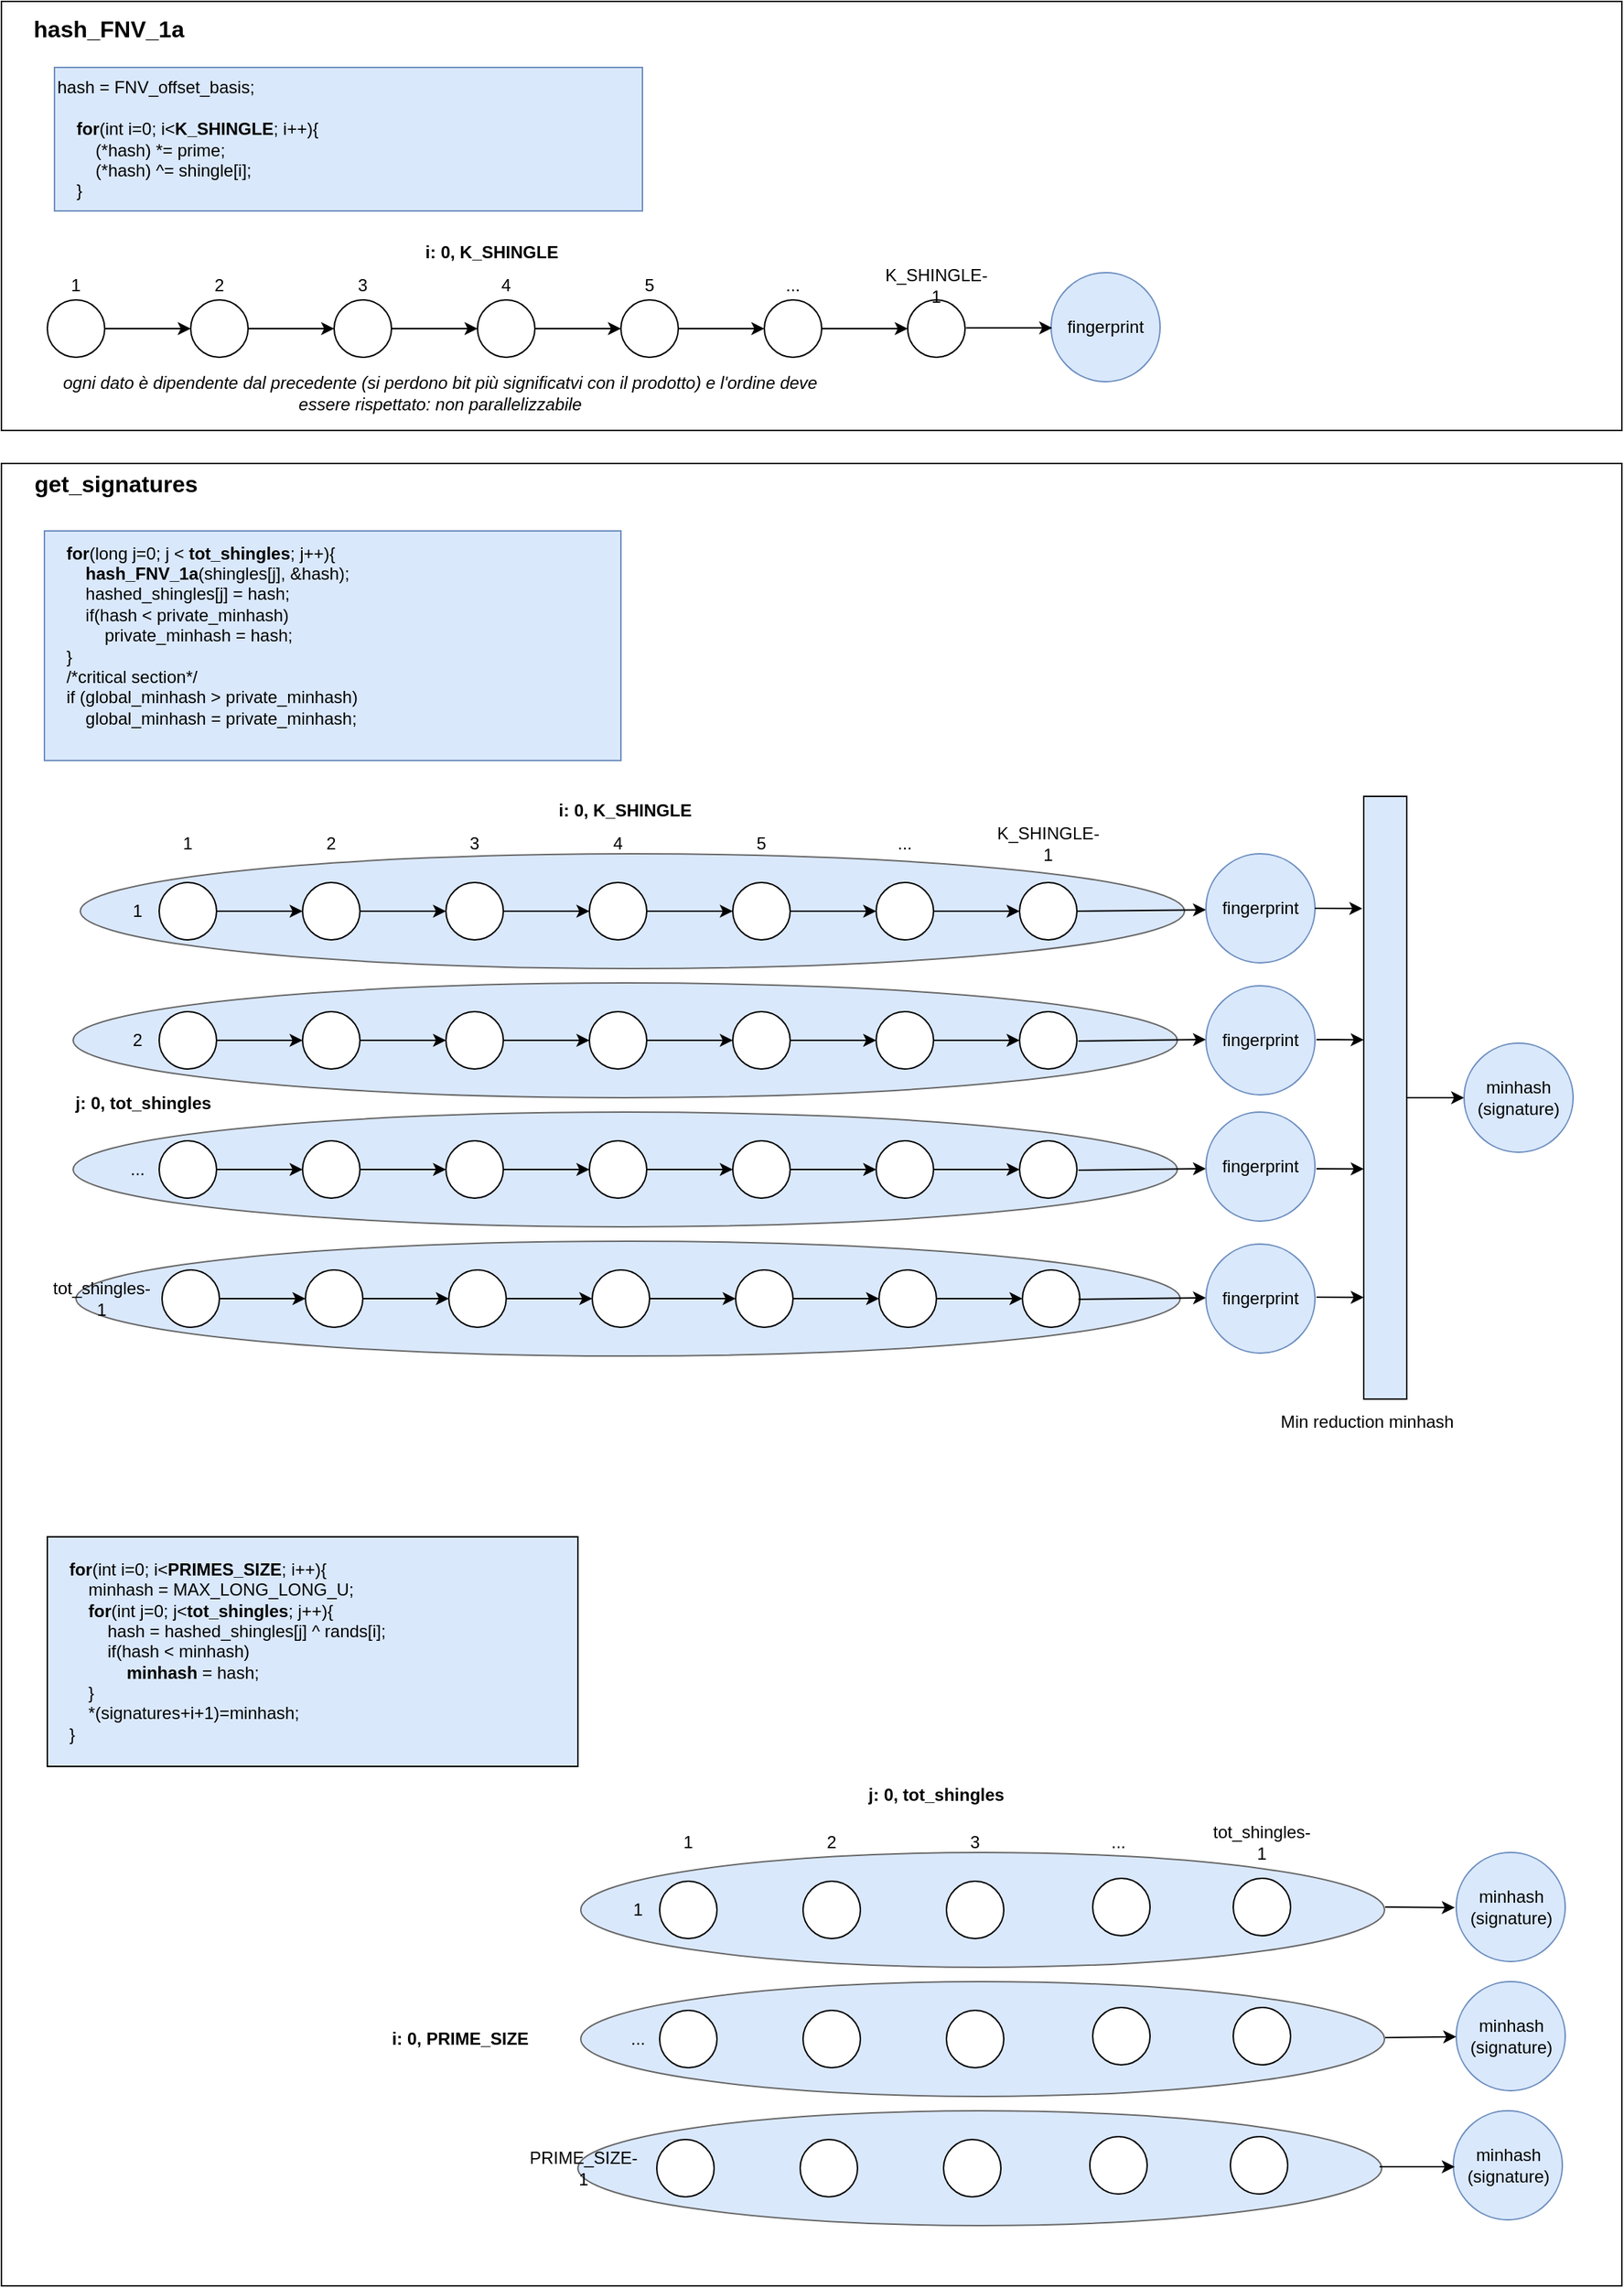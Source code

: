<mxfile version="14.5.3" type="device"><diagram id="6B7_9XVgcYTmuRkZFwly" name="Page-1"><mxGraphModel dx="2370" dy="2027" grid="1" gridSize="10" guides="1" tooltips="1" connect="1" arrows="1" fold="1" page="1" pageScale="1" pageWidth="1169" pageHeight="827" math="0" shadow="0"><root><mxCell id="0"/><mxCell id="1" parent="0"/><mxCell id="zUakL1ykd0eLDqdjz8oe-7" value="" style="ellipse;whiteSpace=wrap;html=1;aspect=fixed;" parent="1" vertex="1"><mxGeometry x="292" y="-282" width="40" height="40" as="geometry"/></mxCell><mxCell id="zUakL1ykd0eLDqdjz8oe-8" value="" style="ellipse;whiteSpace=wrap;html=1;aspect=fixed;" parent="1" vertex="1"><mxGeometry x="192" y="-282" width="40" height="40" as="geometry"/></mxCell><mxCell id="zUakL1ykd0eLDqdjz8oe-9" value="" style="ellipse;whiteSpace=wrap;html=1;aspect=fixed;" parent="1" vertex="1"><mxGeometry x="92" y="-282" width="40" height="40" as="geometry"/></mxCell><mxCell id="zUakL1ykd0eLDqdjz8oe-11" value="" style="endArrow=classic;html=1;exitX=1;exitY=0.5;exitDx=0;exitDy=0;entryX=0;entryY=0.5;entryDx=0;entryDy=0;" parent="1" source="zUakL1ykd0eLDqdjz8oe-9" target="zUakL1ykd0eLDqdjz8oe-8" edge="1"><mxGeometry width="50" height="50" relative="1" as="geometry"><mxPoint x="482" y="-252" as="sourcePoint"/><mxPoint x="532" y="-302" as="targetPoint"/></mxGeometry></mxCell><mxCell id="zUakL1ykd0eLDqdjz8oe-12" value="" style="endArrow=classic;html=1;exitX=1;exitY=0.5;exitDx=0;exitDy=0;entryX=0;entryY=0.5;entryDx=0;entryDy=0;" parent="1" source="zUakL1ykd0eLDqdjz8oe-8" target="zUakL1ykd0eLDqdjz8oe-7" edge="1"><mxGeometry width="50" height="50" relative="1" as="geometry"><mxPoint x="482" y="-252" as="sourcePoint"/><mxPoint x="532" y="-302" as="targetPoint"/></mxGeometry></mxCell><mxCell id="zUakL1ykd0eLDqdjz8oe-13" value="" style="ellipse;whiteSpace=wrap;html=1;aspect=fixed;" parent="1" vertex="1"><mxGeometry x="492" y="-282" width="40" height="40" as="geometry"/></mxCell><mxCell id="zUakL1ykd0eLDqdjz8oe-14" value="" style="ellipse;whiteSpace=wrap;html=1;aspect=fixed;" parent="1" vertex="1"><mxGeometry x="392" y="-282" width="40" height="40" as="geometry"/></mxCell><mxCell id="zUakL1ykd0eLDqdjz8oe-15" value="" style="endArrow=classic;html=1;exitX=1;exitY=0.5;exitDx=0;exitDy=0;entryX=0;entryY=0.5;entryDx=0;entryDy=0;" parent="1" target="zUakL1ykd0eLDqdjz8oe-14" edge="1"><mxGeometry width="50" height="50" relative="1" as="geometry"><mxPoint x="332" y="-262" as="sourcePoint"/><mxPoint x="732" y="-302" as="targetPoint"/></mxGeometry></mxCell><mxCell id="zUakL1ykd0eLDqdjz8oe-16" value="" style="endArrow=classic;html=1;exitX=1;exitY=0.5;exitDx=0;exitDy=0;entryX=0;entryY=0.5;entryDx=0;entryDy=0;" parent="1" source="zUakL1ykd0eLDqdjz8oe-14" target="zUakL1ykd0eLDqdjz8oe-13" edge="1"><mxGeometry width="50" height="50" relative="1" as="geometry"><mxPoint x="682" y="-252" as="sourcePoint"/><mxPoint x="732" y="-302" as="targetPoint"/></mxGeometry></mxCell><mxCell id="zUakL1ykd0eLDqdjz8oe-17" value="" style="ellipse;whiteSpace=wrap;html=1;aspect=fixed;" parent="1" vertex="1"><mxGeometry x="692" y="-282" width="40" height="40" as="geometry"/></mxCell><mxCell id="zUakL1ykd0eLDqdjz8oe-18" value="" style="ellipse;whiteSpace=wrap;html=1;aspect=fixed;" parent="1" vertex="1"><mxGeometry x="592" y="-282" width="40" height="40" as="geometry"/></mxCell><mxCell id="zUakL1ykd0eLDqdjz8oe-19" value="" style="endArrow=classic;html=1;exitX=1;exitY=0.5;exitDx=0;exitDy=0;entryX=0;entryY=0.5;entryDx=0;entryDy=0;" parent="1" target="zUakL1ykd0eLDqdjz8oe-18" edge="1"><mxGeometry width="50" height="50" relative="1" as="geometry"><mxPoint x="532" y="-262" as="sourcePoint"/><mxPoint x="932" y="-302" as="targetPoint"/></mxGeometry></mxCell><mxCell id="zUakL1ykd0eLDqdjz8oe-20" value="" style="endArrow=classic;html=1;exitX=1;exitY=0.5;exitDx=0;exitDy=0;entryX=0;entryY=0.5;entryDx=0;entryDy=0;" parent="1" source="zUakL1ykd0eLDqdjz8oe-18" target="zUakL1ykd0eLDqdjz8oe-17" edge="1"><mxGeometry width="50" height="50" relative="1" as="geometry"><mxPoint x="882" y="-252" as="sourcePoint"/><mxPoint x="932" y="-302" as="targetPoint"/></mxGeometry></mxCell><mxCell id="zUakL1ykd0eLDqdjz8oe-21" value="i: 0, K_SHINGLE" style="text;html=1;strokeColor=none;fillColor=none;align=center;verticalAlign=middle;whiteSpace=wrap;rounded=0;fontStyle=1" parent="1" vertex="1"><mxGeometry x="312" y="-325" width="180" height="20" as="geometry"/></mxCell><mxCell id="zUakL1ykd0eLDqdjz8oe-22" value="1" style="text;html=1;strokeColor=none;fillColor=none;align=center;verticalAlign=middle;whiteSpace=wrap;rounded=0;" parent="1" vertex="1"><mxGeometry x="92" y="-302" width="40" height="20" as="geometry"/></mxCell><mxCell id="zUakL1ykd0eLDqdjz8oe-24" value="2" style="text;html=1;strokeColor=none;fillColor=none;align=center;verticalAlign=middle;whiteSpace=wrap;rounded=0;" parent="1" vertex="1"><mxGeometry x="192" y="-302" width="40" height="20" as="geometry"/></mxCell><mxCell id="zUakL1ykd0eLDqdjz8oe-25" value="3" style="text;html=1;strokeColor=none;fillColor=none;align=center;verticalAlign=middle;whiteSpace=wrap;rounded=0;" parent="1" vertex="1"><mxGeometry x="292" y="-302" width="40" height="20" as="geometry"/></mxCell><mxCell id="zUakL1ykd0eLDqdjz8oe-26" value="4" style="text;html=1;strokeColor=none;fillColor=none;align=center;verticalAlign=middle;whiteSpace=wrap;rounded=0;" parent="1" vertex="1"><mxGeometry x="392" y="-302" width="40" height="20" as="geometry"/></mxCell><mxCell id="zUakL1ykd0eLDqdjz8oe-27" value="5" style="text;html=1;strokeColor=none;fillColor=none;align=center;verticalAlign=middle;whiteSpace=wrap;rounded=0;" parent="1" vertex="1"><mxGeometry x="492" y="-302" width="40" height="20" as="geometry"/></mxCell><mxCell id="zUakL1ykd0eLDqdjz8oe-28" value="..." style="text;html=1;strokeColor=none;fillColor=none;align=center;verticalAlign=middle;whiteSpace=wrap;rounded=0;" parent="1" vertex="1"><mxGeometry x="592" y="-302" width="40" height="20" as="geometry"/></mxCell><mxCell id="zUakL1ykd0eLDqdjz8oe-29" value="K_SHINGLE-1" style="text;html=1;strokeColor=none;fillColor=none;align=center;verticalAlign=middle;whiteSpace=wrap;rounded=0;" parent="1" vertex="1"><mxGeometry x="692" y="-302" width="40" height="20" as="geometry"/></mxCell><mxCell id="zUakL1ykd0eLDqdjz8oe-31" value="&lt;font style=&quot;font-size: 16px;&quot;&gt;&lt;b style=&quot;font-size: 16px;&quot;&gt;hash_FNV_1a&lt;/b&gt;&lt;/font&gt;" style="text;html=1;strokeColor=none;fillColor=none;align=center;verticalAlign=middle;whiteSpace=wrap;rounded=0;fontSize=16;" parent="1" vertex="1"><mxGeometry x="115" y="-481" width="40" height="20" as="geometry"/></mxCell><mxCell id="zUakL1ykd0eLDqdjz8oe-32" value="&lt;div align=&quot;left&quot;&gt;hash = FNV_offset_basis;&lt;br&gt;&lt;/div&gt;&lt;div align=&quot;left&quot;&gt;&lt;br&gt;&lt;/div&gt;&lt;div align=&quot;left&quot;&gt;&amp;nbsp;&amp;nbsp;&amp;nbsp; &lt;b&gt;for&lt;/b&gt;(int i=0; i&amp;lt;&lt;b&gt;K_SHINGLE&lt;/b&gt;; i++){&lt;br&gt;&amp;nbsp;&amp;nbsp;&amp;nbsp;&amp;nbsp;&amp;nbsp;&amp;nbsp;&amp;nbsp; (*hash) *= prime;&lt;br&gt;&amp;nbsp;&amp;nbsp;&amp;nbsp;&amp;nbsp;&amp;nbsp;&amp;nbsp;&amp;nbsp; (*hash) ^= shingle[i];&lt;br&gt;&amp;nbsp;&amp;nbsp;&amp;nbsp; }&lt;/div&gt;" style="rounded=0;whiteSpace=wrap;html=1;align=left;fillColor=#dae8fc;strokeColor=#6c8ebf;" parent="1" vertex="1"><mxGeometry x="97" y="-444" width="410" height="100" as="geometry"/></mxCell><mxCell id="zUakL1ykd0eLDqdjz8oe-35" value="&lt;i&gt;ogni dato è dipendente dal precedente (si perdono bit più significatvi con il prodotto) e l'ordine deve essere rispettato: non parallelizzabile&lt;/i&gt;" style="text;html=1;strokeColor=none;fillColor=none;align=center;verticalAlign=middle;whiteSpace=wrap;rounded=0;" parent="1" vertex="1"><mxGeometry x="102" y="-224" width="528" height="14" as="geometry"/></mxCell><mxCell id="zUakL1ykd0eLDqdjz8oe-36" value="&lt;div&gt;&amp;nbsp;&amp;nbsp;&amp;nbsp; &lt;b&gt;for&lt;/b&gt;(long j=0; j &amp;lt; &lt;b&gt;tot_shingles&lt;/b&gt;; j++){&lt;br&gt;&amp;nbsp;&amp;nbsp;&amp;nbsp;&amp;nbsp;&amp;nbsp;&amp;nbsp;&amp;nbsp; &lt;b&gt;hash_FNV_1a&lt;/b&gt;(shingles[j], &amp;amp;hash);&lt;br&gt;&amp;nbsp;&amp;nbsp;&amp;nbsp;&amp;nbsp;&amp;nbsp;&amp;nbsp;&amp;nbsp; hashed_shingles[j] = hash;&lt;br&gt;&amp;nbsp;&amp;nbsp;&amp;nbsp;&amp;nbsp;&amp;nbsp;&amp;nbsp;&amp;nbsp; if(hash &amp;lt; private_minhash)&lt;br&gt;&amp;nbsp;&amp;nbsp;&amp;nbsp;&amp;nbsp;&amp;nbsp;&amp;nbsp;&amp;nbsp;&amp;nbsp;&amp;nbsp;&amp;nbsp;&amp;nbsp; private_minhash = hash;&lt;br&gt;&amp;nbsp;&amp;nbsp;&amp;nbsp; }&lt;br&gt;&amp;nbsp;&amp;nbsp;&amp;nbsp; /*critical section*/&lt;br&gt;&lt;/div&gt;&lt;div&gt;&amp;nbsp;&amp;nbsp;&amp;nbsp; if (global_minhash &amp;gt; private_minhash)&lt;br&gt;&amp;nbsp;&amp;nbsp;&amp;nbsp;&amp;nbsp;&amp;nbsp;&amp;nbsp;&amp;nbsp; global_minhash = private_minhash;&lt;/div&gt;&lt;div&gt;&lt;br&gt;&lt;/div&gt;" style="rounded=0;whiteSpace=wrap;html=1;align=left;fillColor=#dae8fc;strokeColor=#6c8ebf;" parent="1" vertex="1"><mxGeometry x="90" y="-121" width="402" height="160" as="geometry"/></mxCell><mxCell id="zUakL1ykd0eLDqdjz8oe-50" value="i: 0, K_SHINGLE" style="text;html=1;strokeColor=none;fillColor=none;align=center;verticalAlign=middle;whiteSpace=wrap;rounded=0;fontStyle=1" parent="1" vertex="1"><mxGeometry x="405" y="64" width="180" height="20" as="geometry"/></mxCell><mxCell id="zUakL1ykd0eLDqdjz8oe-51" value="1" style="text;html=1;strokeColor=none;fillColor=none;align=center;verticalAlign=middle;whiteSpace=wrap;rounded=0;" parent="1" vertex="1"><mxGeometry x="170" y="87" width="40" height="20" as="geometry"/></mxCell><mxCell id="zUakL1ykd0eLDqdjz8oe-52" value="2" style="text;html=1;strokeColor=none;fillColor=none;align=center;verticalAlign=middle;whiteSpace=wrap;rounded=0;" parent="1" vertex="1"><mxGeometry x="270" y="87" width="40" height="20" as="geometry"/></mxCell><mxCell id="zUakL1ykd0eLDqdjz8oe-53" value="3" style="text;html=1;strokeColor=none;fillColor=none;align=center;verticalAlign=middle;whiteSpace=wrap;rounded=0;" parent="1" vertex="1"><mxGeometry x="370" y="87" width="40" height="20" as="geometry"/></mxCell><mxCell id="zUakL1ykd0eLDqdjz8oe-54" value="4" style="text;html=1;strokeColor=none;fillColor=none;align=center;verticalAlign=middle;whiteSpace=wrap;rounded=0;" parent="1" vertex="1"><mxGeometry x="470" y="87" width="40" height="20" as="geometry"/></mxCell><mxCell id="zUakL1ykd0eLDqdjz8oe-55" value="5" style="text;html=1;strokeColor=none;fillColor=none;align=center;verticalAlign=middle;whiteSpace=wrap;rounded=0;" parent="1" vertex="1"><mxGeometry x="570" y="87" width="40" height="20" as="geometry"/></mxCell><mxCell id="zUakL1ykd0eLDqdjz8oe-56" value="..." style="text;html=1;strokeColor=none;fillColor=none;align=center;verticalAlign=middle;whiteSpace=wrap;rounded=0;" parent="1" vertex="1"><mxGeometry x="670" y="87" width="40" height="20" as="geometry"/></mxCell><mxCell id="zUakL1ykd0eLDqdjz8oe-57" value="K_SHINGLE-1" style="text;html=1;strokeColor=none;fillColor=none;align=center;verticalAlign=middle;whiteSpace=wrap;rounded=0;" parent="1" vertex="1"><mxGeometry x="770" y="87" width="40" height="20" as="geometry"/></mxCell><mxCell id="zUakL1ykd0eLDqdjz8oe-103" value="" style="ellipse;whiteSpace=wrap;html=1;align=left;strokeColor=#666666;fontColor=#333333;fillColor=#DAE8FC;" parent="1" vertex="1"><mxGeometry x="110" y="194" width="770" height="80" as="geometry"/></mxCell><mxCell id="zUakL1ykd0eLDqdjz8oe-104" value="2" style="text;html=1;strokeColor=none;fillColor=none;align=center;verticalAlign=middle;whiteSpace=wrap;rounded=0;" parent="1" vertex="1"><mxGeometry x="135" y="224" width="40" height="20" as="geometry"/></mxCell><mxCell id="zUakL1ykd0eLDqdjz8oe-105" value="" style="ellipse;whiteSpace=wrap;html=1;aspect=fixed;" parent="1" vertex="1"><mxGeometry x="370" y="214" width="40" height="40" as="geometry"/></mxCell><mxCell id="zUakL1ykd0eLDqdjz8oe-106" value="" style="ellipse;whiteSpace=wrap;html=1;aspect=fixed;" parent="1" vertex="1"><mxGeometry x="270" y="214" width="40" height="40" as="geometry"/></mxCell><mxCell id="zUakL1ykd0eLDqdjz8oe-107" value="" style="ellipse;whiteSpace=wrap;html=1;aspect=fixed;" parent="1" vertex="1"><mxGeometry x="170" y="214" width="40" height="40" as="geometry"/></mxCell><mxCell id="zUakL1ykd0eLDqdjz8oe-108" value="" style="endArrow=classic;html=1;exitX=1;exitY=0.5;exitDx=0;exitDy=0;entryX=0;entryY=0.5;entryDx=0;entryDy=0;" parent="1" source="zUakL1ykd0eLDqdjz8oe-107" target="zUakL1ykd0eLDqdjz8oe-106" edge="1"><mxGeometry width="50" height="50" relative="1" as="geometry"><mxPoint x="560" y="244" as="sourcePoint"/><mxPoint x="610" y="194" as="targetPoint"/></mxGeometry></mxCell><mxCell id="zUakL1ykd0eLDqdjz8oe-109" value="" style="endArrow=classic;html=1;exitX=1;exitY=0.5;exitDx=0;exitDy=0;entryX=0;entryY=0.5;entryDx=0;entryDy=0;" parent="1" source="zUakL1ykd0eLDqdjz8oe-106" target="zUakL1ykd0eLDqdjz8oe-105" edge="1"><mxGeometry width="50" height="50" relative="1" as="geometry"><mxPoint x="560" y="244" as="sourcePoint"/><mxPoint x="610" y="194" as="targetPoint"/></mxGeometry></mxCell><mxCell id="zUakL1ykd0eLDqdjz8oe-110" value="" style="ellipse;whiteSpace=wrap;html=1;aspect=fixed;" parent="1" vertex="1"><mxGeometry x="570" y="214" width="40" height="40" as="geometry"/></mxCell><mxCell id="zUakL1ykd0eLDqdjz8oe-111" value="" style="ellipse;whiteSpace=wrap;html=1;aspect=fixed;" parent="1" vertex="1"><mxGeometry x="470" y="214" width="40" height="40" as="geometry"/></mxCell><mxCell id="zUakL1ykd0eLDqdjz8oe-112" value="" style="endArrow=classic;html=1;exitX=1;exitY=0.5;exitDx=0;exitDy=0;entryX=0;entryY=0.5;entryDx=0;entryDy=0;" parent="1" target="zUakL1ykd0eLDqdjz8oe-111" edge="1"><mxGeometry width="50" height="50" relative="1" as="geometry"><mxPoint x="410" y="234" as="sourcePoint"/><mxPoint x="810" y="194" as="targetPoint"/></mxGeometry></mxCell><mxCell id="zUakL1ykd0eLDqdjz8oe-113" value="" style="endArrow=classic;html=1;exitX=1;exitY=0.5;exitDx=0;exitDy=0;entryX=0;entryY=0.5;entryDx=0;entryDy=0;" parent="1" source="zUakL1ykd0eLDqdjz8oe-111" target="zUakL1ykd0eLDqdjz8oe-110" edge="1"><mxGeometry width="50" height="50" relative="1" as="geometry"><mxPoint x="760" y="244" as="sourcePoint"/><mxPoint x="810" y="194" as="targetPoint"/></mxGeometry></mxCell><mxCell id="zUakL1ykd0eLDqdjz8oe-114" value="" style="ellipse;whiteSpace=wrap;html=1;aspect=fixed;" parent="1" vertex="1"><mxGeometry x="770" y="214" width="40" height="40" as="geometry"/></mxCell><mxCell id="zUakL1ykd0eLDqdjz8oe-115" value="" style="ellipse;whiteSpace=wrap;html=1;aspect=fixed;" parent="1" vertex="1"><mxGeometry x="670" y="214" width="40" height="40" as="geometry"/></mxCell><mxCell id="zUakL1ykd0eLDqdjz8oe-116" value="" style="endArrow=classic;html=1;exitX=1;exitY=0.5;exitDx=0;exitDy=0;entryX=0;entryY=0.5;entryDx=0;entryDy=0;" parent="1" target="zUakL1ykd0eLDqdjz8oe-115" edge="1"><mxGeometry width="50" height="50" relative="1" as="geometry"><mxPoint x="610" y="234" as="sourcePoint"/><mxPoint x="1010" y="194" as="targetPoint"/></mxGeometry></mxCell><mxCell id="zUakL1ykd0eLDqdjz8oe-117" value="" style="endArrow=classic;html=1;exitX=1;exitY=0.5;exitDx=0;exitDy=0;entryX=0;entryY=0.5;entryDx=0;entryDy=0;" parent="1" source="zUakL1ykd0eLDqdjz8oe-115" target="zUakL1ykd0eLDqdjz8oe-114" edge="1"><mxGeometry width="50" height="50" relative="1" as="geometry"><mxPoint x="960" y="244" as="sourcePoint"/><mxPoint x="1010" y="194" as="targetPoint"/></mxGeometry></mxCell><mxCell id="zUakL1ykd0eLDqdjz8oe-118" value="" style="ellipse;whiteSpace=wrap;html=1;align=left;strokeColor=#666666;fontColor=#333333;fillColor=#DAE8FC;" parent="1" vertex="1"><mxGeometry x="115" y="104" width="770" height="80" as="geometry"/></mxCell><mxCell id="zUakL1ykd0eLDqdjz8oe-119" value="1" style="text;html=1;strokeColor=none;fillColor=none;align=center;verticalAlign=middle;whiteSpace=wrap;rounded=0;" parent="1" vertex="1"><mxGeometry x="135" y="134" width="40" height="20" as="geometry"/></mxCell><mxCell id="zUakL1ykd0eLDqdjz8oe-120" value="" style="ellipse;whiteSpace=wrap;html=1;aspect=fixed;" parent="1" vertex="1"><mxGeometry x="370" y="124" width="40" height="40" as="geometry"/></mxCell><mxCell id="zUakL1ykd0eLDqdjz8oe-121" value="" style="ellipse;whiteSpace=wrap;html=1;aspect=fixed;" parent="1" vertex="1"><mxGeometry x="270" y="124" width="40" height="40" as="geometry"/></mxCell><mxCell id="zUakL1ykd0eLDqdjz8oe-122" value="" style="ellipse;whiteSpace=wrap;html=1;aspect=fixed;" parent="1" vertex="1"><mxGeometry x="170" y="124" width="40" height="40" as="geometry"/></mxCell><mxCell id="zUakL1ykd0eLDqdjz8oe-123" value="" style="endArrow=classic;html=1;exitX=1;exitY=0.5;exitDx=0;exitDy=0;entryX=0;entryY=0.5;entryDx=0;entryDy=0;" parent="1" source="zUakL1ykd0eLDqdjz8oe-122" target="zUakL1ykd0eLDqdjz8oe-121" edge="1"><mxGeometry width="50" height="50" relative="1" as="geometry"><mxPoint x="560" y="154" as="sourcePoint"/><mxPoint x="610" y="104" as="targetPoint"/></mxGeometry></mxCell><mxCell id="zUakL1ykd0eLDqdjz8oe-124" value="" style="endArrow=classic;html=1;exitX=1;exitY=0.5;exitDx=0;exitDy=0;entryX=0;entryY=0.5;entryDx=0;entryDy=0;" parent="1" source="zUakL1ykd0eLDqdjz8oe-121" target="zUakL1ykd0eLDqdjz8oe-120" edge="1"><mxGeometry width="50" height="50" relative="1" as="geometry"><mxPoint x="560" y="154" as="sourcePoint"/><mxPoint x="610" y="104" as="targetPoint"/></mxGeometry></mxCell><mxCell id="zUakL1ykd0eLDqdjz8oe-125" value="" style="ellipse;whiteSpace=wrap;html=1;aspect=fixed;" parent="1" vertex="1"><mxGeometry x="570" y="124" width="40" height="40" as="geometry"/></mxCell><mxCell id="zUakL1ykd0eLDqdjz8oe-126" value="" style="ellipse;whiteSpace=wrap;html=1;aspect=fixed;" parent="1" vertex="1"><mxGeometry x="470" y="124" width="40" height="40" as="geometry"/></mxCell><mxCell id="zUakL1ykd0eLDqdjz8oe-127" value="" style="endArrow=classic;html=1;exitX=1;exitY=0.5;exitDx=0;exitDy=0;entryX=0;entryY=0.5;entryDx=0;entryDy=0;" parent="1" target="zUakL1ykd0eLDqdjz8oe-126" edge="1"><mxGeometry width="50" height="50" relative="1" as="geometry"><mxPoint x="410" y="144" as="sourcePoint"/><mxPoint x="810" y="104" as="targetPoint"/></mxGeometry></mxCell><mxCell id="zUakL1ykd0eLDqdjz8oe-128" value="" style="endArrow=classic;html=1;exitX=1;exitY=0.5;exitDx=0;exitDy=0;entryX=0;entryY=0.5;entryDx=0;entryDy=0;" parent="1" source="zUakL1ykd0eLDqdjz8oe-126" target="zUakL1ykd0eLDqdjz8oe-125" edge="1"><mxGeometry width="50" height="50" relative="1" as="geometry"><mxPoint x="760" y="154" as="sourcePoint"/><mxPoint x="810" y="104" as="targetPoint"/></mxGeometry></mxCell><mxCell id="zUakL1ykd0eLDqdjz8oe-129" value="" style="ellipse;whiteSpace=wrap;html=1;aspect=fixed;" parent="1" vertex="1"><mxGeometry x="770" y="124" width="40" height="40" as="geometry"/></mxCell><mxCell id="zUakL1ykd0eLDqdjz8oe-130" value="" style="ellipse;whiteSpace=wrap;html=1;aspect=fixed;" parent="1" vertex="1"><mxGeometry x="670" y="124" width="40" height="40" as="geometry"/></mxCell><mxCell id="zUakL1ykd0eLDqdjz8oe-131" value="" style="endArrow=classic;html=1;exitX=1;exitY=0.5;exitDx=0;exitDy=0;entryX=0;entryY=0.5;entryDx=0;entryDy=0;" parent="1" target="zUakL1ykd0eLDqdjz8oe-130" edge="1"><mxGeometry width="50" height="50" relative="1" as="geometry"><mxPoint x="610" y="144" as="sourcePoint"/><mxPoint x="1010" y="104" as="targetPoint"/></mxGeometry></mxCell><mxCell id="zUakL1ykd0eLDqdjz8oe-132" value="" style="endArrow=classic;html=1;exitX=1;exitY=0.5;exitDx=0;exitDy=0;entryX=0;entryY=0.5;entryDx=0;entryDy=0;" parent="1" source="zUakL1ykd0eLDqdjz8oe-130" target="zUakL1ykd0eLDqdjz8oe-129" edge="1"><mxGeometry width="50" height="50" relative="1" as="geometry"><mxPoint x="960" y="154" as="sourcePoint"/><mxPoint x="1010" y="104" as="targetPoint"/></mxGeometry></mxCell><mxCell id="zUakL1ykd0eLDqdjz8oe-133" value="" style="ellipse;whiteSpace=wrap;html=1;align=left;strokeColor=#666666;fontColor=#333333;fillColor=#DAE8FC;" parent="1" vertex="1"><mxGeometry x="110" y="284" width="770" height="80" as="geometry"/></mxCell><mxCell id="zUakL1ykd0eLDqdjz8oe-134" value="..." style="text;html=1;strokeColor=none;fillColor=none;align=center;verticalAlign=middle;whiteSpace=wrap;rounded=0;" parent="1" vertex="1"><mxGeometry x="135" y="314" width="40" height="20" as="geometry"/></mxCell><mxCell id="zUakL1ykd0eLDqdjz8oe-135" value="" style="ellipse;whiteSpace=wrap;html=1;aspect=fixed;" parent="1" vertex="1"><mxGeometry x="370" y="304" width="40" height="40" as="geometry"/></mxCell><mxCell id="zUakL1ykd0eLDqdjz8oe-136" value="" style="ellipse;whiteSpace=wrap;html=1;aspect=fixed;" parent="1" vertex="1"><mxGeometry x="270" y="304" width="40" height="40" as="geometry"/></mxCell><mxCell id="zUakL1ykd0eLDqdjz8oe-137" value="" style="ellipse;whiteSpace=wrap;html=1;aspect=fixed;" parent="1" vertex="1"><mxGeometry x="170" y="304" width="40" height="40" as="geometry"/></mxCell><mxCell id="zUakL1ykd0eLDqdjz8oe-138" value="" style="endArrow=classic;html=1;exitX=1;exitY=0.5;exitDx=0;exitDy=0;entryX=0;entryY=0.5;entryDx=0;entryDy=0;" parent="1" source="zUakL1ykd0eLDqdjz8oe-137" target="zUakL1ykd0eLDqdjz8oe-136" edge="1"><mxGeometry width="50" height="50" relative="1" as="geometry"><mxPoint x="560" y="334" as="sourcePoint"/><mxPoint x="610" y="284" as="targetPoint"/></mxGeometry></mxCell><mxCell id="zUakL1ykd0eLDqdjz8oe-139" value="" style="endArrow=classic;html=1;exitX=1;exitY=0.5;exitDx=0;exitDy=0;entryX=0;entryY=0.5;entryDx=0;entryDy=0;" parent="1" source="zUakL1ykd0eLDqdjz8oe-136" target="zUakL1ykd0eLDqdjz8oe-135" edge="1"><mxGeometry width="50" height="50" relative="1" as="geometry"><mxPoint x="560" y="334" as="sourcePoint"/><mxPoint x="610" y="284" as="targetPoint"/></mxGeometry></mxCell><mxCell id="zUakL1ykd0eLDqdjz8oe-140" value="" style="ellipse;whiteSpace=wrap;html=1;aspect=fixed;" parent="1" vertex="1"><mxGeometry x="570" y="304" width="40" height="40" as="geometry"/></mxCell><mxCell id="zUakL1ykd0eLDqdjz8oe-141" value="" style="ellipse;whiteSpace=wrap;html=1;aspect=fixed;" parent="1" vertex="1"><mxGeometry x="470" y="304" width="40" height="40" as="geometry"/></mxCell><mxCell id="zUakL1ykd0eLDqdjz8oe-142" value="" style="endArrow=classic;html=1;exitX=1;exitY=0.5;exitDx=0;exitDy=0;entryX=0;entryY=0.5;entryDx=0;entryDy=0;" parent="1" target="zUakL1ykd0eLDqdjz8oe-141" edge="1"><mxGeometry width="50" height="50" relative="1" as="geometry"><mxPoint x="410" y="324" as="sourcePoint"/><mxPoint x="810" y="284" as="targetPoint"/></mxGeometry></mxCell><mxCell id="zUakL1ykd0eLDqdjz8oe-143" value="" style="endArrow=classic;html=1;exitX=1;exitY=0.5;exitDx=0;exitDy=0;entryX=0;entryY=0.5;entryDx=0;entryDy=0;" parent="1" source="zUakL1ykd0eLDqdjz8oe-141" target="zUakL1ykd0eLDqdjz8oe-140" edge="1"><mxGeometry width="50" height="50" relative="1" as="geometry"><mxPoint x="760" y="334" as="sourcePoint"/><mxPoint x="810" y="284" as="targetPoint"/></mxGeometry></mxCell><mxCell id="zUakL1ykd0eLDqdjz8oe-144" value="" style="ellipse;whiteSpace=wrap;html=1;aspect=fixed;" parent="1" vertex="1"><mxGeometry x="770" y="304" width="40" height="40" as="geometry"/></mxCell><mxCell id="zUakL1ykd0eLDqdjz8oe-145" value="" style="ellipse;whiteSpace=wrap;html=1;aspect=fixed;" parent="1" vertex="1"><mxGeometry x="670" y="304" width="40" height="40" as="geometry"/></mxCell><mxCell id="zUakL1ykd0eLDqdjz8oe-146" value="" style="endArrow=classic;html=1;exitX=1;exitY=0.5;exitDx=0;exitDy=0;entryX=0;entryY=0.5;entryDx=0;entryDy=0;" parent="1" target="zUakL1ykd0eLDqdjz8oe-145" edge="1"><mxGeometry width="50" height="50" relative="1" as="geometry"><mxPoint x="610" y="324" as="sourcePoint"/><mxPoint x="1010" y="284" as="targetPoint"/></mxGeometry></mxCell><mxCell id="zUakL1ykd0eLDqdjz8oe-147" value="" style="endArrow=classic;html=1;exitX=1;exitY=0.5;exitDx=0;exitDy=0;entryX=0;entryY=0.5;entryDx=0;entryDy=0;" parent="1" source="zUakL1ykd0eLDqdjz8oe-145" target="zUakL1ykd0eLDqdjz8oe-144" edge="1"><mxGeometry width="50" height="50" relative="1" as="geometry"><mxPoint x="960" y="334" as="sourcePoint"/><mxPoint x="1010" y="284" as="targetPoint"/></mxGeometry></mxCell><mxCell id="zUakL1ykd0eLDqdjz8oe-148" value="" style="ellipse;whiteSpace=wrap;html=1;align=left;strokeColor=#666666;fontColor=#333333;fillColor=#DAE8FC;" parent="1" vertex="1"><mxGeometry x="112" y="374" width="770" height="80" as="geometry"/></mxCell><mxCell id="zUakL1ykd0eLDqdjz8oe-149" value="tot_shingles-1" style="text;html=1;strokeColor=none;fillColor=none;align=center;verticalAlign=middle;whiteSpace=wrap;rounded=0;" parent="1" vertex="1"><mxGeometry x="110" y="404" width="40" height="20" as="geometry"/></mxCell><mxCell id="zUakL1ykd0eLDqdjz8oe-150" value="" style="ellipse;whiteSpace=wrap;html=1;aspect=fixed;" parent="1" vertex="1"><mxGeometry x="372" y="394" width="40" height="40" as="geometry"/></mxCell><mxCell id="zUakL1ykd0eLDqdjz8oe-151" value="" style="ellipse;whiteSpace=wrap;html=1;aspect=fixed;" parent="1" vertex="1"><mxGeometry x="272" y="394" width="40" height="40" as="geometry"/></mxCell><mxCell id="zUakL1ykd0eLDqdjz8oe-152" value="" style="ellipse;whiteSpace=wrap;html=1;aspect=fixed;" parent="1" vertex="1"><mxGeometry x="172" y="394" width="40" height="40" as="geometry"/></mxCell><mxCell id="zUakL1ykd0eLDqdjz8oe-153" value="" style="endArrow=classic;html=1;exitX=1;exitY=0.5;exitDx=0;exitDy=0;entryX=0;entryY=0.5;entryDx=0;entryDy=0;" parent="1" source="zUakL1ykd0eLDqdjz8oe-152" target="zUakL1ykd0eLDqdjz8oe-151" edge="1"><mxGeometry width="50" height="50" relative="1" as="geometry"><mxPoint x="562" y="424" as="sourcePoint"/><mxPoint x="612" y="374" as="targetPoint"/></mxGeometry></mxCell><mxCell id="zUakL1ykd0eLDqdjz8oe-154" value="" style="endArrow=classic;html=1;exitX=1;exitY=0.5;exitDx=0;exitDy=0;entryX=0;entryY=0.5;entryDx=0;entryDy=0;" parent="1" source="zUakL1ykd0eLDqdjz8oe-151" target="zUakL1ykd0eLDqdjz8oe-150" edge="1"><mxGeometry width="50" height="50" relative="1" as="geometry"><mxPoint x="562" y="424" as="sourcePoint"/><mxPoint x="612" y="374" as="targetPoint"/></mxGeometry></mxCell><mxCell id="zUakL1ykd0eLDqdjz8oe-155" value="" style="ellipse;whiteSpace=wrap;html=1;aspect=fixed;" parent="1" vertex="1"><mxGeometry x="572" y="394" width="40" height="40" as="geometry"/></mxCell><mxCell id="zUakL1ykd0eLDqdjz8oe-156" value="" style="ellipse;whiteSpace=wrap;html=1;aspect=fixed;" parent="1" vertex="1"><mxGeometry x="472" y="394" width="40" height="40" as="geometry"/></mxCell><mxCell id="zUakL1ykd0eLDqdjz8oe-157" value="" style="endArrow=classic;html=1;exitX=1;exitY=0.5;exitDx=0;exitDy=0;entryX=0;entryY=0.5;entryDx=0;entryDy=0;" parent="1" target="zUakL1ykd0eLDqdjz8oe-156" edge="1"><mxGeometry width="50" height="50" relative="1" as="geometry"><mxPoint x="412" y="414" as="sourcePoint"/><mxPoint x="812" y="374" as="targetPoint"/></mxGeometry></mxCell><mxCell id="zUakL1ykd0eLDqdjz8oe-158" value="" style="endArrow=classic;html=1;exitX=1;exitY=0.5;exitDx=0;exitDy=0;entryX=0;entryY=0.5;entryDx=0;entryDy=0;" parent="1" source="zUakL1ykd0eLDqdjz8oe-156" target="zUakL1ykd0eLDqdjz8oe-155" edge="1"><mxGeometry width="50" height="50" relative="1" as="geometry"><mxPoint x="762" y="424" as="sourcePoint"/><mxPoint x="812" y="374" as="targetPoint"/></mxGeometry></mxCell><mxCell id="zUakL1ykd0eLDqdjz8oe-159" value="" style="ellipse;whiteSpace=wrap;html=1;aspect=fixed;" parent="1" vertex="1"><mxGeometry x="772" y="394" width="40" height="40" as="geometry"/></mxCell><mxCell id="zUakL1ykd0eLDqdjz8oe-160" value="" style="ellipse;whiteSpace=wrap;html=1;aspect=fixed;" parent="1" vertex="1"><mxGeometry x="672" y="394" width="40" height="40" as="geometry"/></mxCell><mxCell id="zUakL1ykd0eLDqdjz8oe-161" value="" style="endArrow=classic;html=1;exitX=1;exitY=0.5;exitDx=0;exitDy=0;entryX=0;entryY=0.5;entryDx=0;entryDy=0;" parent="1" target="zUakL1ykd0eLDqdjz8oe-160" edge="1"><mxGeometry width="50" height="50" relative="1" as="geometry"><mxPoint x="612" y="414" as="sourcePoint"/><mxPoint x="1012" y="374" as="targetPoint"/></mxGeometry></mxCell><mxCell id="zUakL1ykd0eLDqdjz8oe-162" value="" style="endArrow=classic;html=1;exitX=1;exitY=0.5;exitDx=0;exitDy=0;entryX=0;entryY=0.5;entryDx=0;entryDy=0;" parent="1" source="zUakL1ykd0eLDqdjz8oe-160" target="zUakL1ykd0eLDqdjz8oe-159" edge="1"><mxGeometry width="50" height="50" relative="1" as="geometry"><mxPoint x="962" y="424" as="sourcePoint"/><mxPoint x="1012" y="374" as="targetPoint"/></mxGeometry></mxCell><mxCell id="zUakL1ykd0eLDqdjz8oe-163" value="" style="rounded=0;whiteSpace=wrap;html=1;fillColor=#DAE8FC;align=left;" parent="1" vertex="1"><mxGeometry x="1010" y="64" width="30" height="420" as="geometry"/></mxCell><mxCell id="zUakL1ykd0eLDqdjz8oe-164" value="Min reduction minhash" style="text;html=1;strokeColor=none;fillColor=none;align=center;verticalAlign=middle;whiteSpace=wrap;rounded=0;" parent="1" vertex="1"><mxGeometry x="940" y="490" width="145" height="20" as="geometry"/></mxCell><mxCell id="zUakL1ykd0eLDqdjz8oe-165" value="" style="endArrow=classic;html=1;exitX=1;exitY=0.5;exitDx=0;exitDy=0;" parent="1" source="zUakL1ykd0eLDqdjz8oe-129" edge="1"><mxGeometry width="50" height="50" relative="1" as="geometry"><mxPoint x="510" y="324" as="sourcePoint"/><mxPoint x="900" y="143" as="targetPoint"/></mxGeometry></mxCell><mxCell id="zUakL1ykd0eLDqdjz8oe-166" value="" style="endArrow=classic;html=1;exitX=1;exitY=0.5;exitDx=0;exitDy=0;entryX=-0.033;entryY=0.164;entryDx=0;entryDy=0;entryPerimeter=0;" parent="1" edge="1"><mxGeometry width="50" height="50" relative="1" as="geometry"><mxPoint x="810.99" y="234.56" as="sourcePoint"/><mxPoint x="900.0" y="233.44" as="targetPoint"/></mxGeometry></mxCell><mxCell id="zUakL1ykd0eLDqdjz8oe-167" value="" style="endArrow=classic;html=1;exitX=1;exitY=0.5;exitDx=0;exitDy=0;entryX=-0.033;entryY=0.164;entryDx=0;entryDy=0;entryPerimeter=0;" parent="1" edge="1"><mxGeometry width="50" height="50" relative="1" as="geometry"><mxPoint x="810.99" y="324.56" as="sourcePoint"/><mxPoint x="900.0" y="323.44" as="targetPoint"/></mxGeometry></mxCell><mxCell id="zUakL1ykd0eLDqdjz8oe-168" value="" style="endArrow=classic;html=1;exitX=1;exitY=0.5;exitDx=0;exitDy=0;entryX=-0.033;entryY=0.164;entryDx=0;entryDy=0;entryPerimeter=0;" parent="1" edge="1"><mxGeometry width="50" height="50" relative="1" as="geometry"><mxPoint x="810.99" y="414.56" as="sourcePoint"/><mxPoint x="900.0" y="413.44" as="targetPoint"/></mxGeometry></mxCell><mxCell id="zUakL1ykd0eLDqdjz8oe-171" value="&lt;font style=&quot;font-size: 16px;&quot;&gt;&lt;b style=&quot;font-size: 16px;&quot;&gt;get_signatures&lt;/b&gt;&lt;/font&gt;" style="text;html=1;strokeColor=none;fillColor=none;align=center;verticalAlign=middle;whiteSpace=wrap;rounded=0;fontSize=16;" parent="1" vertex="1"><mxGeometry x="80" y="-164" width="120" height="20" as="geometry"/></mxCell><mxCell id="zUakL1ykd0eLDqdjz8oe-172" value="&amp;nbsp;&amp;nbsp;&amp;nbsp; &lt;b&gt;for&lt;/b&gt;(int i=0; i&amp;lt;&lt;b&gt;PRIMES_SIZE&lt;/b&gt;; i++){&lt;br&gt;&amp;nbsp;&amp;nbsp;&amp;nbsp;&amp;nbsp;&amp;nbsp;&amp;nbsp;&amp;nbsp; minhash = MAX_LONG_LONG_U;&lt;br&gt;&amp;nbsp;&amp;nbsp;&amp;nbsp;&amp;nbsp;&amp;nbsp;&amp;nbsp;&amp;nbsp; &lt;b&gt;for&lt;/b&gt;(int j=0; j&amp;lt;&lt;b&gt;tot_shingles&lt;/b&gt;; j++){&lt;br&gt;&amp;nbsp;&amp;nbsp;&amp;nbsp;&amp;nbsp;&amp;nbsp;&amp;nbsp;&amp;nbsp;&amp;nbsp;&amp;nbsp;&amp;nbsp;&amp;nbsp; hash = hashed_shingles[j] ^ rands[i];&lt;br&gt;&amp;nbsp;&amp;nbsp;&amp;nbsp;&amp;nbsp;&amp;nbsp;&amp;nbsp;&amp;nbsp;&amp;nbsp;&amp;nbsp;&amp;nbsp;&amp;nbsp; if(hash &amp;lt; minhash)&lt;br&gt;&amp;nbsp;&amp;nbsp;&amp;nbsp;&amp;nbsp;&amp;nbsp;&amp;nbsp;&amp;nbsp;&amp;nbsp;&amp;nbsp;&amp;nbsp;&amp;nbsp;&amp;nbsp;&amp;nbsp;&amp;nbsp;&amp;nbsp; &lt;b&gt;minhash&lt;/b&gt; = hash;&lt;br&gt;&amp;nbsp;&amp;nbsp;&amp;nbsp;&amp;nbsp;&amp;nbsp;&amp;nbsp;&amp;nbsp; }&lt;br&gt;&amp;nbsp;&amp;nbsp;&amp;nbsp;&amp;nbsp;&amp;nbsp;&amp;nbsp;&amp;nbsp; *(signatures+i+1)=minhash;&lt;br&gt;&amp;nbsp;&amp;nbsp;&amp;nbsp; }" style="rounded=0;whiteSpace=wrap;html=1;fillColor=#DAE8FC;align=left;" parent="1" vertex="1"><mxGeometry x="92" y="580" width="370" height="160" as="geometry"/></mxCell><mxCell id="zUakL1ykd0eLDqdjz8oe-176" value="j: 0, tot_shingles" style="text;html=1;strokeColor=none;fillColor=none;align=center;verticalAlign=middle;whiteSpace=wrap;rounded=0;fontStyle=1" parent="1" vertex="1"><mxGeometry x="69" y="268" width="180" height="20" as="geometry"/></mxCell><mxCell id="zUakL1ykd0eLDqdjz8oe-177" value="i: 0, PRIME_SIZE" style="text;html=1;strokeColor=none;fillColor=none;align=center;verticalAlign=middle;whiteSpace=wrap;rounded=0;fontStyle=1" parent="1" vertex="1"><mxGeometry x="290" y="920" width="180" height="20" as="geometry"/></mxCell><mxCell id="zUakL1ykd0eLDqdjz8oe-339" value="fingerprint" style="ellipse;whiteSpace=wrap;html=1;aspect=fixed;fillColor=#dae8fc;strokeColor=#6c8ebf;" parent="1" vertex="1"><mxGeometry x="900" y="196" width="76" height="76" as="geometry"/></mxCell><mxCell id="zUakL1ykd0eLDqdjz8oe-340" value="fingerprint" style="ellipse;whiteSpace=wrap;html=1;aspect=fixed;fillColor=#dae8fc;strokeColor=#6c8ebf;" parent="1" vertex="1"><mxGeometry x="900" y="284" width="76" height="76" as="geometry"/></mxCell><mxCell id="zUakL1ykd0eLDqdjz8oe-341" value="fingerprint" style="ellipse;whiteSpace=wrap;html=1;aspect=fixed;fillColor=#dae8fc;strokeColor=#6c8ebf;" parent="1" vertex="1"><mxGeometry x="900" y="376" width="76" height="76" as="geometry"/></mxCell><mxCell id="zUakL1ykd0eLDqdjz8oe-342" value="fingerprint" style="ellipse;whiteSpace=wrap;html=1;aspect=fixed;fillColor=#dae8fc;strokeColor=#6c8ebf;" parent="1" vertex="1"><mxGeometry x="900" y="104" width="76" height="76" as="geometry"/></mxCell><mxCell id="zUakL1ykd0eLDqdjz8oe-343" value="" style="endArrow=classic;html=1;exitX=1;exitY=0.5;exitDx=0;exitDy=0;entryX=-0.033;entryY=0.186;entryDx=0;entryDy=0;entryPerimeter=0;" parent="1" source="zUakL1ykd0eLDqdjz8oe-342" target="zUakL1ykd0eLDqdjz8oe-163" edge="1"><mxGeometry width="50" height="50" relative="1" as="geometry"><mxPoint x="540" y="420" as="sourcePoint"/><mxPoint x="590" y="370" as="targetPoint"/></mxGeometry></mxCell><mxCell id="zUakL1ykd0eLDqdjz8oe-344" value="" style="endArrow=classic;html=1;exitX=1;exitY=0.5;exitDx=0;exitDy=0;entryX=-0.033;entryY=0.186;entryDx=0;entryDy=0;entryPerimeter=0;" parent="1" edge="1"><mxGeometry width="50" height="50" relative="1" as="geometry"><mxPoint x="976.99" y="233.5" as="sourcePoint"/><mxPoint x="1010.0" y="233.62" as="targetPoint"/><Array as="points"><mxPoint x="980.99" y="233.5"/></Array></mxGeometry></mxCell><mxCell id="zUakL1ykd0eLDqdjz8oe-345" value="" style="endArrow=classic;html=1;exitX=1;exitY=0.5;exitDx=0;exitDy=0;entryX=-0.033;entryY=0.186;entryDx=0;entryDy=0;entryPerimeter=0;" parent="1" edge="1"><mxGeometry width="50" height="50" relative="1" as="geometry"><mxPoint x="976.99" y="323.5" as="sourcePoint"/><mxPoint x="1010.0" y="323.62" as="targetPoint"/></mxGeometry></mxCell><mxCell id="zUakL1ykd0eLDqdjz8oe-346" value="" style="endArrow=classic;html=1;exitX=1;exitY=0.5;exitDx=0;exitDy=0;entryX=-0.033;entryY=0.186;entryDx=0;entryDy=0;entryPerimeter=0;" parent="1" edge="1"><mxGeometry width="50" height="50" relative="1" as="geometry"><mxPoint x="976.99" y="413" as="sourcePoint"/><mxPoint x="1010.0" y="413.12" as="targetPoint"/></mxGeometry></mxCell><mxCell id="zUakL1ykd0eLDqdjz8oe-347" value="" style="endArrow=classic;html=1;entryX=0;entryY=0.5;entryDx=0;entryDy=0;exitX=1;exitY=0.5;exitDx=0;exitDy=0;" parent="1" source="zUakL1ykd0eLDqdjz8oe-163" target="zUakL1ykd0eLDqdjz8oe-348" edge="1"><mxGeometry width="50" height="50" relative="1" as="geometry"><mxPoint x="1050" y="276" as="sourcePoint"/><mxPoint x="1090" y="234" as="targetPoint"/></mxGeometry></mxCell><mxCell id="zUakL1ykd0eLDqdjz8oe-348" value="minhash&lt;br&gt;(signature)" style="ellipse;whiteSpace=wrap;html=1;aspect=fixed;fillColor=#dae8fc;strokeColor=#6c8ebf;" parent="1" vertex="1"><mxGeometry x="1080" y="236" width="76" height="76" as="geometry"/></mxCell><mxCell id="zUakL1ykd0eLDqdjz8oe-354" value="" style="rounded=0;whiteSpace=wrap;html=1;fillColor=none;align=left;" parent="1" vertex="1"><mxGeometry x="60" y="-168" width="1130" height="1270" as="geometry"/></mxCell><mxCell id="zUakL1ykd0eLDqdjz8oe-356" value="" style="rounded=0;whiteSpace=wrap;html=1;fillColor=none;align=left;" parent="1" vertex="1"><mxGeometry x="60" y="-490" width="1130" height="299" as="geometry"/></mxCell><mxCell id="M9jMepEVFuowHcRbgCS2-1" value="fingerprint" style="ellipse;whiteSpace=wrap;html=1;aspect=fixed;fillColor=#dae8fc;strokeColor=#6c8ebf;" parent="1" vertex="1"><mxGeometry x="792" y="-301" width="76" height="76" as="geometry"/></mxCell><mxCell id="M9jMepEVFuowHcRbgCS2-2" value="" style="endArrow=classic;html=1;exitX=1;exitY=0.5;exitDx=0;exitDy=0;entryX=0;entryY=0.5;entryDx=0;entryDy=0;" parent="1" edge="1"><mxGeometry width="50" height="50" relative="1" as="geometry"><mxPoint x="732.75" y="-262.5" as="sourcePoint"/><mxPoint x="792.75" y="-262.5" as="targetPoint"/></mxGeometry></mxCell><mxCell id="fCGiAVwYFVnM5-_BiWeU-53" value="1" style="text;html=1;strokeColor=none;fillColor=none;align=center;verticalAlign=middle;whiteSpace=wrap;rounded=0;" parent="1" vertex="1"><mxGeometry x="519" y="783" width="40" height="20" as="geometry"/></mxCell><mxCell id="fCGiAVwYFVnM5-_BiWeU-54" value="2" style="text;html=1;strokeColor=none;fillColor=none;align=center;verticalAlign=middle;whiteSpace=wrap;rounded=0;" parent="1" vertex="1"><mxGeometry x="619" y="783" width="40" height="20" as="geometry"/></mxCell><mxCell id="fCGiAVwYFVnM5-_BiWeU-55" value="3" style="text;html=1;strokeColor=none;fillColor=none;align=center;verticalAlign=middle;whiteSpace=wrap;rounded=0;" parent="1" vertex="1"><mxGeometry x="719" y="783" width="40" height="20" as="geometry"/></mxCell><mxCell id="fCGiAVwYFVnM5-_BiWeU-56" value="..." style="text;html=1;strokeColor=none;fillColor=none;align=center;verticalAlign=middle;whiteSpace=wrap;rounded=0;" parent="1" vertex="1"><mxGeometry x="819" y="783" width="40" height="20" as="geometry"/></mxCell><mxCell id="fCGiAVwYFVnM5-_BiWeU-57" value="tot_shingles-1" style="text;html=1;strokeColor=none;fillColor=none;align=center;verticalAlign=middle;whiteSpace=wrap;rounded=0;" parent="1" vertex="1"><mxGeometry x="919" y="783" width="40" height="20" as="geometry"/></mxCell><mxCell id="fCGiAVwYFVnM5-_BiWeU-75" value="" style="ellipse;whiteSpace=wrap;html=1;align=left;strokeColor=#666666;fontColor=#333333;fillColor=#DAE8FC;" parent="1" vertex="1"><mxGeometry x="464" y="800" width="560.5" height="80" as="geometry"/></mxCell><mxCell id="fCGiAVwYFVnM5-_BiWeU-76" value="1" style="text;html=1;strokeColor=none;fillColor=none;align=center;verticalAlign=middle;whiteSpace=wrap;rounded=0;" parent="1" vertex="1"><mxGeometry x="484" y="830" width="40" height="20" as="geometry"/></mxCell><mxCell id="fCGiAVwYFVnM5-_BiWeU-77" value="" style="ellipse;whiteSpace=wrap;html=1;aspect=fixed;" parent="1" vertex="1"><mxGeometry x="719" y="820" width="40" height="40" as="geometry"/></mxCell><mxCell id="fCGiAVwYFVnM5-_BiWeU-78" value="" style="ellipse;whiteSpace=wrap;html=1;aspect=fixed;" parent="1" vertex="1"><mxGeometry x="619" y="820" width="40" height="40" as="geometry"/></mxCell><mxCell id="fCGiAVwYFVnM5-_BiWeU-79" value="" style="ellipse;whiteSpace=wrap;html=1;aspect=fixed;" parent="1" vertex="1"><mxGeometry x="519" y="820" width="40" height="40" as="geometry"/></mxCell><mxCell id="fCGiAVwYFVnM5-_BiWeU-86" value="" style="ellipse;whiteSpace=wrap;html=1;aspect=fixed;" parent="1" vertex="1"><mxGeometry x="919" y="818" width="40" height="40" as="geometry"/></mxCell><mxCell id="fCGiAVwYFVnM5-_BiWeU-87" value="" style="ellipse;whiteSpace=wrap;html=1;aspect=fixed;" parent="1" vertex="1"><mxGeometry x="821" y="818" width="40" height="40" as="geometry"/></mxCell><mxCell id="fCGiAVwYFVnM5-_BiWeU-120" value="" style="endArrow=classic;html=1;exitX=1;exitY=0.5;exitDx=0;exitDy=0;" parent="1" source="fCGiAVwYFVnM5-_BiWeU-128" edge="1"><mxGeometry width="50" height="50" relative="1" as="geometry"><mxPoint x="859" y="1020" as="sourcePoint"/><mxPoint x="1074.5" y="839" as="targetPoint"/></mxGeometry></mxCell><mxCell id="fCGiAVwYFVnM5-_BiWeU-124" value="j: 0, tot_shingles" style="text;html=1;strokeColor=none;fillColor=none;align=center;verticalAlign=middle;whiteSpace=wrap;rounded=0;fontStyle=1" parent="1" vertex="1"><mxGeometry x="622.25" y="750" width="180" height="20" as="geometry"/></mxCell><mxCell id="fCGiAVwYFVnM5-_BiWeU-128" value="minhash&lt;br&gt;(signature)" style="ellipse;whiteSpace=wrap;html=1;aspect=fixed;fillColor=#dae8fc;strokeColor=#6c8ebf;" parent="1" vertex="1"><mxGeometry x="1074.5" y="800" width="76" height="76" as="geometry"/></mxCell><mxCell id="fCGiAVwYFVnM5-_BiWeU-138" value="" style="endArrow=classic;html=1;" parent="1" edge="1"><mxGeometry width="50" height="50" relative="1" as="geometry"><mxPoint x="1025" y="838" as="sourcePoint"/><mxPoint x="1073.502" y="838.413" as="targetPoint"/></mxGeometry></mxCell><mxCell id="fCGiAVwYFVnM5-_BiWeU-140" value="" style="ellipse;whiteSpace=wrap;html=1;align=left;strokeColor=#666666;fontColor=#333333;fillColor=#DAE8FC;" parent="1" vertex="1"><mxGeometry x="464" y="890" width="560.5" height="80" as="geometry"/></mxCell><mxCell id="fCGiAVwYFVnM5-_BiWeU-141" value="..." style="text;html=1;strokeColor=none;fillColor=none;align=center;verticalAlign=middle;whiteSpace=wrap;rounded=0;" parent="1" vertex="1"><mxGeometry x="484" y="920" width="40" height="20" as="geometry"/></mxCell><mxCell id="fCGiAVwYFVnM5-_BiWeU-142" value="" style="ellipse;whiteSpace=wrap;html=1;aspect=fixed;" parent="1" vertex="1"><mxGeometry x="719" y="910" width="40" height="40" as="geometry"/></mxCell><mxCell id="fCGiAVwYFVnM5-_BiWeU-143" value="" style="ellipse;whiteSpace=wrap;html=1;aspect=fixed;" parent="1" vertex="1"><mxGeometry x="619" y="910" width="40" height="40" as="geometry"/></mxCell><mxCell id="fCGiAVwYFVnM5-_BiWeU-144" value="" style="ellipse;whiteSpace=wrap;html=1;aspect=fixed;" parent="1" vertex="1"><mxGeometry x="519" y="910" width="40" height="40" as="geometry"/></mxCell><mxCell id="fCGiAVwYFVnM5-_BiWeU-148" value="" style="ellipse;whiteSpace=wrap;html=1;aspect=fixed;" parent="1" vertex="1"><mxGeometry x="919" y="908" width="40" height="40" as="geometry"/></mxCell><mxCell id="fCGiAVwYFVnM5-_BiWeU-149" value="" style="ellipse;whiteSpace=wrap;html=1;aspect=fixed;" parent="1" vertex="1"><mxGeometry x="821" y="908" width="40" height="40" as="geometry"/></mxCell><mxCell id="fCGiAVwYFVnM5-_BiWeU-151" value="" style="endArrow=classic;html=1;exitX=1;exitY=0.5;exitDx=0;exitDy=0;" parent="1" source="fCGiAVwYFVnM5-_BiWeU-152" edge="1"><mxGeometry width="50" height="50" relative="1" as="geometry"><mxPoint x="859" y="1110" as="sourcePoint"/><mxPoint x="1074.5" y="929" as="targetPoint"/></mxGeometry></mxCell><mxCell id="fCGiAVwYFVnM5-_BiWeU-152" value="minhash&lt;br&gt;(signature)" style="ellipse;whiteSpace=wrap;html=1;aspect=fixed;fillColor=#dae8fc;strokeColor=#6c8ebf;" parent="1" vertex="1"><mxGeometry x="1074.5" y="890" width="76" height="76" as="geometry"/></mxCell><mxCell id="fCGiAVwYFVnM5-_BiWeU-153" value="" style="endArrow=classic;html=1;" parent="1" target="fCGiAVwYFVnM5-_BiWeU-152" edge="1"><mxGeometry width="50" height="50" relative="1" as="geometry"><mxPoint x="1025" y="929" as="sourcePoint"/><mxPoint x="1249" y="929" as="targetPoint"/></mxGeometry></mxCell><mxCell id="fCGiAVwYFVnM5-_BiWeU-154" value="" style="ellipse;whiteSpace=wrap;html=1;align=left;strokeColor=#666666;fontColor=#333333;fillColor=#DAE8FC;" parent="1" vertex="1"><mxGeometry x="462" y="980" width="560.5" height="80" as="geometry"/></mxCell><mxCell id="fCGiAVwYFVnM5-_BiWeU-155" value="PRIME_SIZE-1" style="text;html=1;strokeColor=none;fillColor=none;align=center;verticalAlign=middle;whiteSpace=wrap;rounded=0;" parent="1" vertex="1"><mxGeometry x="446" y="1010" width="40" height="20" as="geometry"/></mxCell><mxCell id="fCGiAVwYFVnM5-_BiWeU-156" value="" style="ellipse;whiteSpace=wrap;html=1;aspect=fixed;" parent="1" vertex="1"><mxGeometry x="717" y="1000" width="40" height="40" as="geometry"/></mxCell><mxCell id="fCGiAVwYFVnM5-_BiWeU-157" value="" style="ellipse;whiteSpace=wrap;html=1;aspect=fixed;" parent="1" vertex="1"><mxGeometry x="617" y="1000" width="40" height="40" as="geometry"/></mxCell><mxCell id="fCGiAVwYFVnM5-_BiWeU-158" value="" style="ellipse;whiteSpace=wrap;html=1;aspect=fixed;" parent="1" vertex="1"><mxGeometry x="517" y="1000" width="40" height="40" as="geometry"/></mxCell><mxCell id="fCGiAVwYFVnM5-_BiWeU-162" value="" style="ellipse;whiteSpace=wrap;html=1;aspect=fixed;" parent="1" vertex="1"><mxGeometry x="917" y="998" width="40" height="40" as="geometry"/></mxCell><mxCell id="fCGiAVwYFVnM5-_BiWeU-163" value="" style="ellipse;whiteSpace=wrap;html=1;aspect=fixed;" parent="1" vertex="1"><mxGeometry x="819" y="998" width="40" height="40" as="geometry"/></mxCell><mxCell id="fCGiAVwYFVnM5-_BiWeU-165" value="" style="endArrow=classic;html=1;exitX=1;exitY=0.5;exitDx=0;exitDy=0;" parent="1" source="fCGiAVwYFVnM5-_BiWeU-166" edge="1"><mxGeometry width="50" height="50" relative="1" as="geometry"><mxPoint x="857" y="1200" as="sourcePoint"/><mxPoint x="1072.5" y="1019" as="targetPoint"/></mxGeometry></mxCell><mxCell id="fCGiAVwYFVnM5-_BiWeU-166" value="minhash&lt;br&gt;(signature)" style="ellipse;whiteSpace=wrap;html=1;aspect=fixed;fillColor=#dae8fc;strokeColor=#6c8ebf;" parent="1" vertex="1"><mxGeometry x="1072.5" y="980" width="76" height="76" as="geometry"/></mxCell><mxCell id="fCGiAVwYFVnM5-_BiWeU-167" value="" style="endArrow=classic;html=1;" parent="1" edge="1"><mxGeometry width="50" height="50" relative="1" as="geometry"><mxPoint x="1021" y="1019" as="sourcePoint"/><mxPoint x="1073.5" y="1019" as="targetPoint"/></mxGeometry></mxCell></root></mxGraphModel></diagram></mxfile>